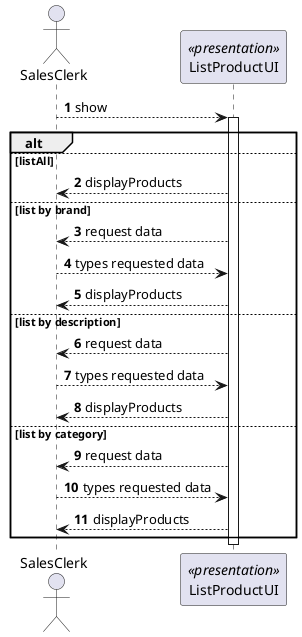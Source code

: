@startuml
actor SalesClerk as adm
participant "//<<presentation>>//\nListProductUI" as ui1

autonumber

adm-->ui1: show

activate ui1

alt
else listAll

ui1-->adm: displayProducts

else list by brand

ui1-->adm: request data

adm-->ui1: types requested data

ui1-->adm: displayProducts

else list by description

ui1-->adm: request data

adm-->ui1: types requested data

ui1-->adm: displayProducts

else list by category

ui1-->adm: request data

adm-->ui1: types requested data

ui1-->adm: displayProducts

end

deactivate ui1
@enduml